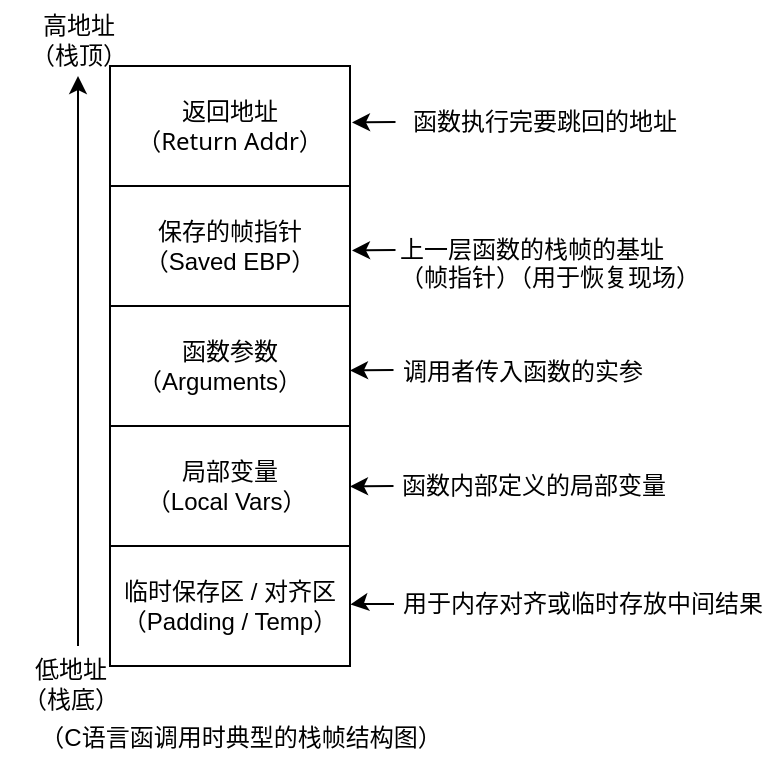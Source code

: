 <mxfile version="27.0.8">
  <diagram name="第 1 页" id="goHH-cacQclihP8tj52F">
    <mxGraphModel dx="693" dy="437" grid="1" gridSize="10" guides="1" tooltips="1" connect="1" arrows="1" fold="1" page="1" pageScale="1" pageWidth="827" pageHeight="1169" math="0" shadow="0">
      <root>
        <mxCell id="0" />
        <mxCell id="1" parent="0" />
        <mxCell id="dSSBSxWVxvR64Uiz2ZRZ-1" value="&lt;div&gt;&lt;font style=&quot;color: rgb(0, 0, 0);&quot;&gt;返回地址&lt;br&gt;（&lt;span style=&quot;font-family: system-ui, -apple-system, BlinkMacSystemFont, &amp;quot;Segoe UI&amp;quot;, Roboto, Oxygen, Ubuntu, Cantarell, &amp;quot;Fira Sans&amp;quot;, &amp;quot;Droid Sans&amp;quot;, &amp;quot;Helvetica Neue&amp;quot;, Arial, sans-serif; orphans: 4; text-align: left; white-space-collapse: preserve; background-color: rgb(255, 255, 255);&quot;&gt;Return Addr）&lt;/span&gt;&lt;/font&gt;&lt;/div&gt;" style="rounded=0;whiteSpace=wrap;html=1;" parent="1" vertex="1">
          <mxGeometry x="326" y="263" width="120" height="60" as="geometry" />
        </mxCell>
        <mxCell id="dSSBSxWVxvR64Uiz2ZRZ-9" value="保存的帧指针（Saved EBP）" style="rounded=0;whiteSpace=wrap;html=1;" parent="1" vertex="1">
          <mxGeometry x="326" y="323" width="120" height="60" as="geometry" />
        </mxCell>
        <mxCell id="dSSBSxWVxvR64Uiz2ZRZ-12" value="" style="endArrow=classic;html=1;rounded=0;exitX=0.557;exitY=-0.05;exitDx=0;exitDy=0;exitPerimeter=0;" parent="1" edge="1">
          <mxGeometry width="50" height="50" relative="1" as="geometry">
            <mxPoint x="309.99" y="553" as="sourcePoint" />
            <mxPoint x="310" y="268" as="targetPoint" />
          </mxGeometry>
        </mxCell>
        <mxCell id="dSSBSxWVxvR64Uiz2ZRZ-13" value="高地址&lt;br&gt;（栈顶）" style="text;html=1;align=center;verticalAlign=middle;resizable=0;points=[];autosize=1;strokeColor=none;fillColor=none;" parent="1" vertex="1">
          <mxGeometry x="275" y="230" width="70" height="40" as="geometry" />
        </mxCell>
        <mxCell id="dSSBSxWVxvR64Uiz2ZRZ-14" value="低地址&lt;br&gt;（栈底）" style="text;html=1;align=center;verticalAlign=middle;resizable=0;points=[];autosize=1;strokeColor=none;fillColor=none;" parent="1" vertex="1">
          <mxGeometry x="271" y="552" width="70" height="40" as="geometry" />
        </mxCell>
        <mxCell id="dSSBSxWVxvR64Uiz2ZRZ-40" value="" style="endArrow=classic;html=1;rounded=0;entryX=1;entryY=0.667;entryDx=0;entryDy=0;entryPerimeter=0;exitX=-0.018;exitY=0.426;exitDx=0;exitDy=0;exitPerimeter=0;" parent="1" edge="1">
          <mxGeometry width="50" height="50" relative="1" as="geometry">
            <mxPoint x="468.74" y="291" as="sourcePoint" />
            <mxPoint x="447" y="291.24" as="targetPoint" />
          </mxGeometry>
        </mxCell>
        <mxCell id="dSSBSxWVxvR64Uiz2ZRZ-41" value="" style="endArrow=classic;html=1;rounded=0;entryX=1;entryY=0.667;entryDx=0;entryDy=0;entryPerimeter=0;exitX=-0.018;exitY=0.426;exitDx=0;exitDy=0;exitPerimeter=0;" parent="1" edge="1">
          <mxGeometry width="50" height="50" relative="1" as="geometry">
            <mxPoint x="468.74" y="355" as="sourcePoint" />
            <mxPoint x="447" y="355.24" as="targetPoint" />
          </mxGeometry>
        </mxCell>
        <mxCell id="AIi-UTc1Uuxe0sITR6zi-1" value="函数参数（Arguments）&amp;nbsp; &amp;nbsp;" style="rounded=0;whiteSpace=wrap;html=1;" parent="1" vertex="1">
          <mxGeometry x="326" y="383" width="120" height="60" as="geometry" />
        </mxCell>
        <mxCell id="AIi-UTc1Uuxe0sITR6zi-2" value="局部变量&lt;br&gt;（Local Vars）&amp;nbsp;" style="rounded=0;whiteSpace=wrap;html=1;" parent="1" vertex="1">
          <mxGeometry x="326" y="443" width="120" height="60" as="geometry" />
        </mxCell>
        <mxCell id="AIi-UTc1Uuxe0sITR6zi-4" value="" style="endArrow=classic;html=1;rounded=0;entryX=1;entryY=0.667;entryDx=0;entryDy=0;entryPerimeter=0;exitX=-0.018;exitY=0.426;exitDx=0;exitDy=0;exitPerimeter=0;" parent="1" edge="1">
          <mxGeometry width="50" height="50" relative="1" as="geometry">
            <mxPoint x="467.74" y="415" as="sourcePoint" />
            <mxPoint x="446" y="415.24" as="targetPoint" />
          </mxGeometry>
        </mxCell>
        <mxCell id="AIi-UTc1Uuxe0sITR6zi-6" value="" style="endArrow=classic;html=1;rounded=0;entryX=1;entryY=0.667;entryDx=0;entryDy=0;entryPerimeter=0;exitX=-0.018;exitY=0.426;exitDx=0;exitDy=0;exitPerimeter=0;" parent="1" edge="1">
          <mxGeometry width="50" height="50" relative="1" as="geometry">
            <mxPoint x="467.74" y="473" as="sourcePoint" />
            <mxPoint x="446" y="473.24" as="targetPoint" />
          </mxGeometry>
        </mxCell>
        <mxCell id="AIi-UTc1Uuxe0sITR6zi-7" value="&lt;font style=&quot;font-size: 12px;&quot;&gt;函数执行完要跳回的地址&lt;/font&gt;" style="text;html=1;align=center;verticalAlign=middle;resizable=0;points=[];autosize=1;strokeColor=none;fillColor=none;fontSize=16;" parent="1" vertex="1">
          <mxGeometry x="463" y="274" width="160" height="30" as="geometry" />
        </mxCell>
        <mxCell id="AIi-UTc1Uuxe0sITR6zi-8" value="上一层函数的栈帧的基址（帧指针）（用于恢复现场）" style="text;whiteSpace=wrap;html=1;" parent="1" vertex="1">
          <mxGeometry x="469" y="341" width="150" height="40" as="geometry" />
        </mxCell>
        <mxCell id="AIi-UTc1Uuxe0sITR6zi-9" value="函数内部定义的局部变量" style="text;whiteSpace=wrap;html=1;" parent="1" vertex="1">
          <mxGeometry x="470" y="459" width="160" height="40" as="geometry" />
        </mxCell>
        <mxCell id="AIi-UTc1Uuxe0sITR6zi-10" value="&lt;font style=&quot;font-size: 12px;&quot;&gt;（C语言函调用时典型的栈帧结构图）&lt;/font&gt;" style="text;html=1;align=center;verticalAlign=middle;resizable=0;points=[];autosize=1;strokeColor=none;fillColor=none;fontSize=16;" parent="1" vertex="1">
          <mxGeometry x="281" y="582" width="220" height="30" as="geometry" />
        </mxCell>
        <mxCell id="AIi-UTc1Uuxe0sITR6zi-12" value="临时保存区 / 对齐区&lt;br&gt;（Padding / Temp）" style="rounded=0;whiteSpace=wrap;html=1;" parent="1" vertex="1">
          <mxGeometry x="326" y="503" width="120" height="60" as="geometry" />
        </mxCell>
        <mxCell id="AIi-UTc1Uuxe0sITR6zi-13" value="&lt;font style=&quot;font-size: 12px;&quot;&gt;调用者传入函数的实参&lt;/font&gt;" style="text;html=1;align=center;verticalAlign=middle;resizable=0;points=[];autosize=1;strokeColor=none;fillColor=none;fontSize=16;" parent="1" vertex="1">
          <mxGeometry x="462" y="399" width="140" height="30" as="geometry" />
        </mxCell>
        <mxCell id="AIi-UTc1Uuxe0sITR6zi-14" value="" style="endArrow=classic;html=1;rounded=0;entryX=1;entryY=0.667;entryDx=0;entryDy=0;entryPerimeter=0;exitX=-0.018;exitY=0.426;exitDx=0;exitDy=0;exitPerimeter=0;" parent="1" edge="1">
          <mxGeometry width="50" height="50" relative="1" as="geometry">
            <mxPoint x="468" y="532" as="sourcePoint" />
            <mxPoint x="446.26" y="532.24" as="targetPoint" />
            <Array as="points">
              <mxPoint x="448" y="532" />
            </Array>
          </mxGeometry>
        </mxCell>
        <mxCell id="AIi-UTc1Uuxe0sITR6zi-15" value="&lt;font style=&quot;font-size: 12px;&quot;&gt;用于内存对齐或临时存放中间结果&lt;/font&gt;" style="text;html=1;align=center;verticalAlign=middle;resizable=0;points=[];autosize=1;strokeColor=none;fillColor=none;fontSize=16;" parent="1" vertex="1">
          <mxGeometry x="462" y="515" width="200" height="30" as="geometry" />
        </mxCell>
      </root>
    </mxGraphModel>
  </diagram>
</mxfile>
